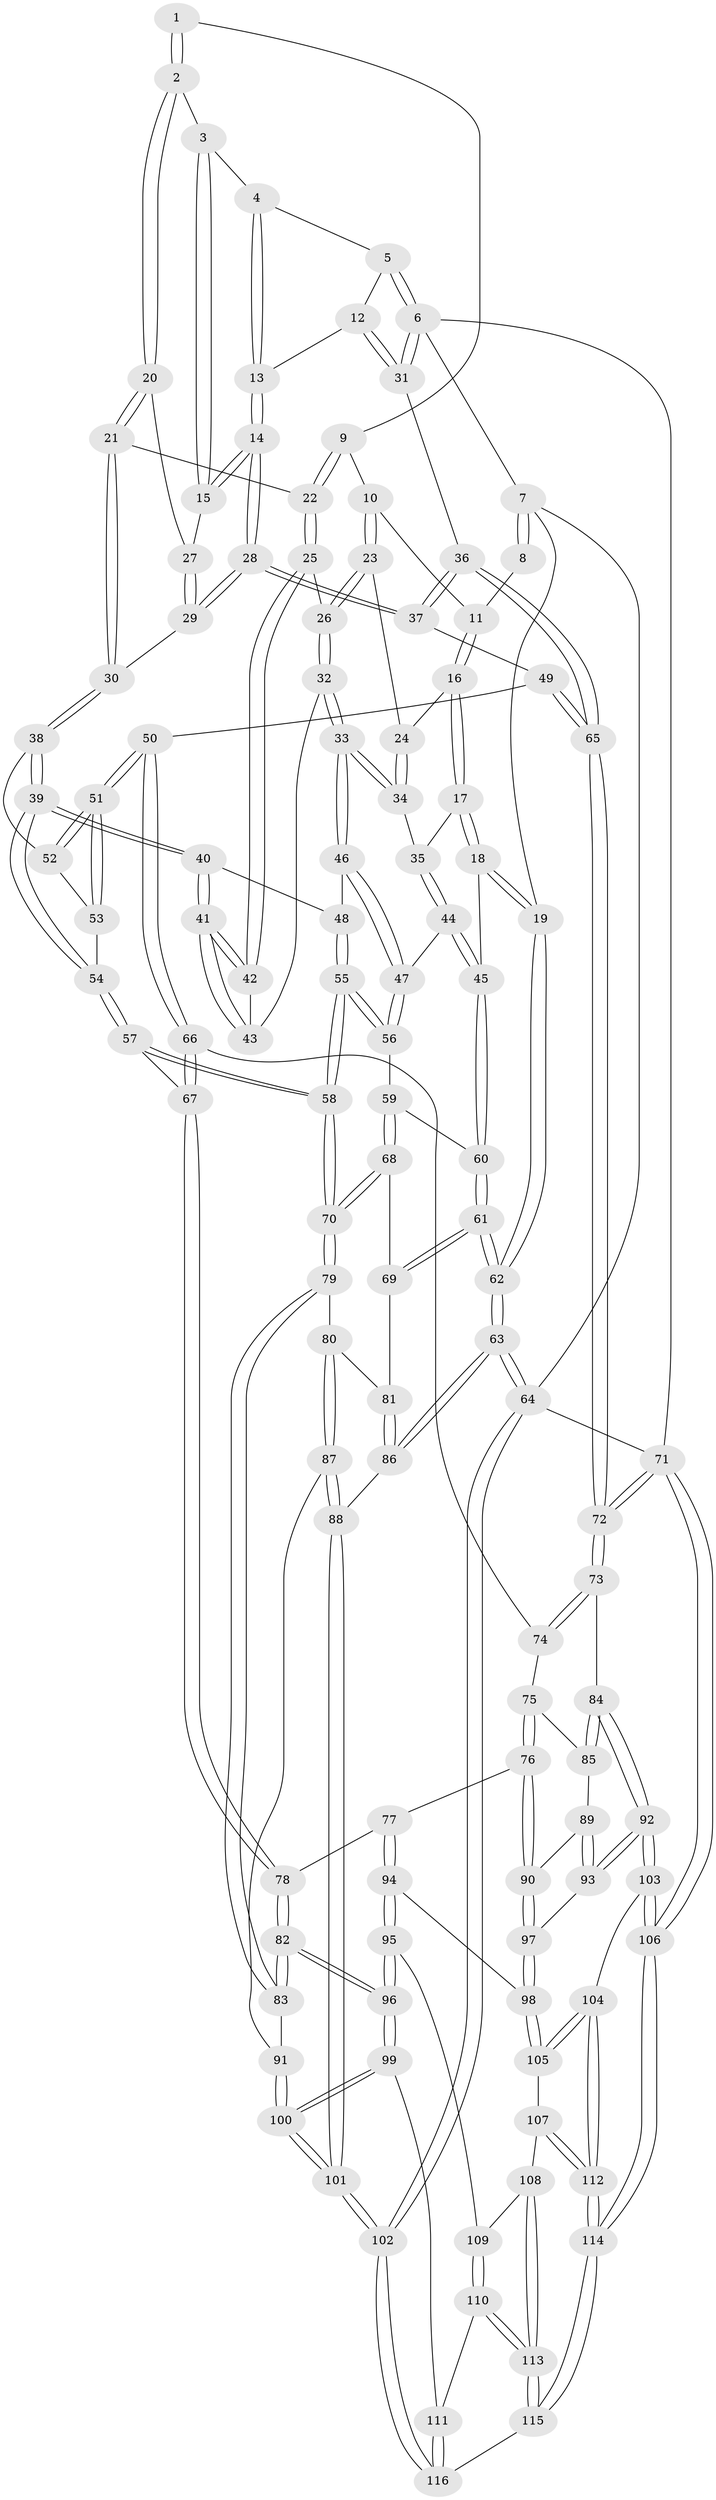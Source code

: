 // Generated by graph-tools (version 1.1) at 2025/03/03/09/25 03:03:15]
// undirected, 116 vertices, 287 edges
graph export_dot {
graph [start="1"]
  node [color=gray90,style=filled];
  1 [pos="+0.4467858638434629+0"];
  2 [pos="+0.5663321781748293+0"];
  3 [pos="+0.6829875456624362+0"];
  4 [pos="+0.7454446423049217+0"];
  5 [pos="+0.8668867085794653+0"];
  6 [pos="+1+0"];
  7 [pos="+0+0"];
  8 [pos="+0.16712617035919877+0"];
  9 [pos="+0.3434639961283781+0.03979167941535634"];
  10 [pos="+0.3068660542080368+0.04433643024711175"];
  11 [pos="+0.27813815569595524+0.02817738017247929"];
  12 [pos="+0.9231994022829937+0.09845038835771518"];
  13 [pos="+0.8474896134135985+0.13003203646741376"];
  14 [pos="+0.8246415917642383+0.15928616875925428"];
  15 [pos="+0.744164632881472+0.07047038879957875"];
  16 [pos="+0.17594525498238645+0.129485547723498"];
  17 [pos="+0.09874016368963043+0.12651939165744"];
  18 [pos="+0+0.08771734814985167"];
  19 [pos="+0+0.00539031859206128"];
  20 [pos="+0.5572739221331434+0"];
  21 [pos="+0.4988416020417537+0.1130327188142261"];
  22 [pos="+0.42763400085250197+0.14521849079220886"];
  23 [pos="+0.2861783881426953+0.1581613855962105"];
  24 [pos="+0.20141153222699723+0.13754738421901516"];
  25 [pos="+0.41245765706920806+0.15981705666755858"];
  26 [pos="+0.29155288927522593+0.16130719535989743"];
  27 [pos="+0.6625048217522213+0.06735037819522986"];
  28 [pos="+0.8016757397837486+0.21426217726751862"];
  29 [pos="+0.7112328718284188+0.204909378978251"];
  30 [pos="+0.6063397568164489+0.23194833941410195"];
  31 [pos="+1+0.07857371031636734"];
  32 [pos="+0.27734009316061153+0.2808140133177979"];
  33 [pos="+0.2712342405320003+0.2862840196315042"];
  34 [pos="+0.24987171003346326+0.2863353726056756"];
  35 [pos="+0.24415089073156576+0.2870214476391066"];
  36 [pos="+1+0.2904891220629108"];
  37 [pos="+0.8412572110697623+0.29433449777180504"];
  38 [pos="+0.6020840576782656+0.24431130266192166"];
  39 [pos="+0.48706890418379095+0.36905740494180017"];
  40 [pos="+0.42994607156011877+0.3406151592866354"];
  41 [pos="+0.4196573103180774+0.31819632780361023"];
  42 [pos="+0.4110655257576571+0.1822672086622391"];
  43 [pos="+0.2997414796740477+0.2816426007387321"];
  44 [pos="+0.13622230471628097+0.3489794916202435"];
  45 [pos="+0.11158041548380855+0.35027821205108056"];
  46 [pos="+0.2813736433118491+0.33408851951633484"];
  47 [pos="+0.2596275777932294+0.40278588397296333"];
  48 [pos="+0.38531450772356923+0.36691697214927416"];
  49 [pos="+0.8146908057144386+0.3851195025325746"];
  50 [pos="+0.7794154451848784+0.453361174047723"];
  51 [pos="+0.7628006699430357+0.44366508215803063"];
  52 [pos="+0.6475248071040383+0.3398130084757129"];
  53 [pos="+0.5890076557547144+0.4035145750674934"];
  54 [pos="+0.5053119010275675+0.4167466198370427"];
  55 [pos="+0.30168725410908037+0.4575687690003514"];
  56 [pos="+0.2742628196609923+0.4285292235453403"];
  57 [pos="+0.5054864941808047+0.5175715301577183"];
  58 [pos="+0.3139146821134451+0.5649797356986827"];
  59 [pos="+0.1343119109857738+0.4619328583598084"];
  60 [pos="+0.11051906685603295+0.3848745566630859"];
  61 [pos="+0+0.5713398364467673"];
  62 [pos="+0+0.584534417011277"];
  63 [pos="+0+0.8082742754695076"];
  64 [pos="+0+1"];
  65 [pos="+1+0.4921745808940244"];
  66 [pos="+0.7787503998879814+0.4765861792723323"];
  67 [pos="+0.5455689094133134+0.5535306754531657"];
  68 [pos="+0.13799195513726664+0.5153574879384367"];
  69 [pos="+0.03183189202237684+0.5770800207987957"];
  70 [pos="+0.2920368630367978+0.5936486336877467"];
  71 [pos="+1+1"];
  72 [pos="+1+0.6007530099005287"];
  73 [pos="+1+0.6033248223526828"];
  74 [pos="+0.805013965127567+0.5233628729487947"];
  75 [pos="+0.7884956427689837+0.5984119326909534"];
  76 [pos="+0.606419006084279+0.6775649219212801"];
  77 [pos="+0.5869781693575455+0.6686106076858116"];
  78 [pos="+0.5563414215617164+0.6201630540869821"];
  79 [pos="+0.29199864174861556+0.5939978904459241"];
  80 [pos="+0.2665858185247347+0.6079530864638295"];
  81 [pos="+0.10658632280759095+0.6584203780121759"];
  82 [pos="+0.3548190709162682+0.7462378984752095"];
  83 [pos="+0.29476926903865946+0.6022814996708463"];
  84 [pos="+0.9601555698465556+0.7011610265305618"];
  85 [pos="+0.7972273199269959+0.6488377733087053"];
  86 [pos="+0.10599011415121952+0.7489440797865681"];
  87 [pos="+0.1338840689663794+0.7533387503934316"];
  88 [pos="+0.11405547427522207+0.7540705749956971"];
  89 [pos="+0.7925698394492042+0.6849464595758915"];
  90 [pos="+0.6737968691185903+0.7604934147352063"];
  91 [pos="+0.1786228576448736+0.7677847537655174"];
  92 [pos="+0.8619435508854277+0.8094818020872583"];
  93 [pos="+0.8385980167776264+0.7756712123896743"];
  94 [pos="+0.5286213372213283+0.7653133237949061"];
  95 [pos="+0.49984194139126054+0.8047978137243852"];
  96 [pos="+0.3570101970971936+0.7844307290690566"];
  97 [pos="+0.6748069532672788+0.7736155930818092"];
  98 [pos="+0.6731509137969315+0.8052543793849799"];
  99 [pos="+0.3351528165823841+0.8192138228575594"];
  100 [pos="+0.30497544282410266+0.8400015893700713"];
  101 [pos="+0.13960454303492412+1"];
  102 [pos="+0.04682765843597614+1"];
  103 [pos="+0.8621638428646522+0.8885835968521325"];
  104 [pos="+0.7979883277462336+0.8866898159164732"];
  105 [pos="+0.673203187455593+0.8104011269108061"];
  106 [pos="+1+1"];
  107 [pos="+0.6259625712519437+0.8542384295383453"];
  108 [pos="+0.5497166841891571+0.8544319934080088"];
  109 [pos="+0.5018818895085049+0.8072924516297094"];
  110 [pos="+0.45836579255397775+0.9376361313985464"];
  111 [pos="+0.35263085340758765+0.840735272731411"];
  112 [pos="+0.6570759599690381+0.9871027367719851"];
  113 [pos="+0.5091486414100129+1"];
  114 [pos="+0.5751489634264615+1"];
  115 [pos="+0.5375654969628059+1"];
  116 [pos="+0.47659993975238607+1"];
  1 -- 2;
  1 -- 2;
  1 -- 9;
  2 -- 3;
  2 -- 20;
  2 -- 20;
  3 -- 4;
  3 -- 15;
  3 -- 15;
  4 -- 5;
  4 -- 13;
  4 -- 13;
  5 -- 6;
  5 -- 6;
  5 -- 12;
  6 -- 7;
  6 -- 31;
  6 -- 31;
  6 -- 71;
  7 -- 8;
  7 -- 8;
  7 -- 19;
  7 -- 64;
  8 -- 11;
  9 -- 10;
  9 -- 22;
  9 -- 22;
  10 -- 11;
  10 -- 23;
  10 -- 23;
  11 -- 16;
  11 -- 16;
  12 -- 13;
  12 -- 31;
  12 -- 31;
  13 -- 14;
  13 -- 14;
  14 -- 15;
  14 -- 15;
  14 -- 28;
  14 -- 28;
  15 -- 27;
  16 -- 17;
  16 -- 17;
  16 -- 24;
  17 -- 18;
  17 -- 18;
  17 -- 35;
  18 -- 19;
  18 -- 19;
  18 -- 45;
  19 -- 62;
  19 -- 62;
  20 -- 21;
  20 -- 21;
  20 -- 27;
  21 -- 22;
  21 -- 30;
  21 -- 30;
  22 -- 25;
  22 -- 25;
  23 -- 24;
  23 -- 26;
  23 -- 26;
  24 -- 34;
  24 -- 34;
  25 -- 26;
  25 -- 42;
  25 -- 42;
  26 -- 32;
  26 -- 32;
  27 -- 29;
  27 -- 29;
  28 -- 29;
  28 -- 29;
  28 -- 37;
  28 -- 37;
  29 -- 30;
  30 -- 38;
  30 -- 38;
  31 -- 36;
  32 -- 33;
  32 -- 33;
  32 -- 43;
  33 -- 34;
  33 -- 34;
  33 -- 46;
  33 -- 46;
  34 -- 35;
  35 -- 44;
  35 -- 44;
  36 -- 37;
  36 -- 37;
  36 -- 65;
  36 -- 65;
  37 -- 49;
  38 -- 39;
  38 -- 39;
  38 -- 52;
  39 -- 40;
  39 -- 40;
  39 -- 54;
  39 -- 54;
  40 -- 41;
  40 -- 41;
  40 -- 48;
  41 -- 42;
  41 -- 42;
  41 -- 43;
  41 -- 43;
  42 -- 43;
  44 -- 45;
  44 -- 45;
  44 -- 47;
  45 -- 60;
  45 -- 60;
  46 -- 47;
  46 -- 47;
  46 -- 48;
  47 -- 56;
  47 -- 56;
  48 -- 55;
  48 -- 55;
  49 -- 50;
  49 -- 65;
  49 -- 65;
  50 -- 51;
  50 -- 51;
  50 -- 66;
  50 -- 66;
  51 -- 52;
  51 -- 52;
  51 -- 53;
  51 -- 53;
  52 -- 53;
  53 -- 54;
  54 -- 57;
  54 -- 57;
  55 -- 56;
  55 -- 56;
  55 -- 58;
  55 -- 58;
  56 -- 59;
  57 -- 58;
  57 -- 58;
  57 -- 67;
  58 -- 70;
  58 -- 70;
  59 -- 60;
  59 -- 68;
  59 -- 68;
  60 -- 61;
  60 -- 61;
  61 -- 62;
  61 -- 62;
  61 -- 69;
  61 -- 69;
  62 -- 63;
  62 -- 63;
  63 -- 64;
  63 -- 64;
  63 -- 86;
  63 -- 86;
  64 -- 102;
  64 -- 102;
  64 -- 71;
  65 -- 72;
  65 -- 72;
  66 -- 67;
  66 -- 67;
  66 -- 74;
  67 -- 78;
  67 -- 78;
  68 -- 69;
  68 -- 70;
  68 -- 70;
  69 -- 81;
  70 -- 79;
  70 -- 79;
  71 -- 72;
  71 -- 72;
  71 -- 106;
  71 -- 106;
  72 -- 73;
  72 -- 73;
  73 -- 74;
  73 -- 74;
  73 -- 84;
  74 -- 75;
  75 -- 76;
  75 -- 76;
  75 -- 85;
  76 -- 77;
  76 -- 90;
  76 -- 90;
  77 -- 78;
  77 -- 94;
  77 -- 94;
  78 -- 82;
  78 -- 82;
  79 -- 80;
  79 -- 83;
  79 -- 83;
  80 -- 81;
  80 -- 87;
  80 -- 87;
  81 -- 86;
  81 -- 86;
  82 -- 83;
  82 -- 83;
  82 -- 96;
  82 -- 96;
  83 -- 91;
  84 -- 85;
  84 -- 85;
  84 -- 92;
  84 -- 92;
  85 -- 89;
  86 -- 88;
  87 -- 88;
  87 -- 88;
  87 -- 91;
  88 -- 101;
  88 -- 101;
  89 -- 90;
  89 -- 93;
  89 -- 93;
  90 -- 97;
  90 -- 97;
  91 -- 100;
  91 -- 100;
  92 -- 93;
  92 -- 93;
  92 -- 103;
  92 -- 103;
  93 -- 97;
  94 -- 95;
  94 -- 95;
  94 -- 98;
  95 -- 96;
  95 -- 96;
  95 -- 109;
  96 -- 99;
  96 -- 99;
  97 -- 98;
  97 -- 98;
  98 -- 105;
  98 -- 105;
  99 -- 100;
  99 -- 100;
  99 -- 111;
  100 -- 101;
  100 -- 101;
  101 -- 102;
  101 -- 102;
  102 -- 116;
  102 -- 116;
  103 -- 104;
  103 -- 106;
  103 -- 106;
  104 -- 105;
  104 -- 105;
  104 -- 112;
  104 -- 112;
  105 -- 107;
  106 -- 114;
  106 -- 114;
  107 -- 108;
  107 -- 112;
  107 -- 112;
  108 -- 109;
  108 -- 113;
  108 -- 113;
  109 -- 110;
  109 -- 110;
  110 -- 111;
  110 -- 113;
  110 -- 113;
  111 -- 116;
  111 -- 116;
  112 -- 114;
  112 -- 114;
  113 -- 115;
  113 -- 115;
  114 -- 115;
  114 -- 115;
  115 -- 116;
}
